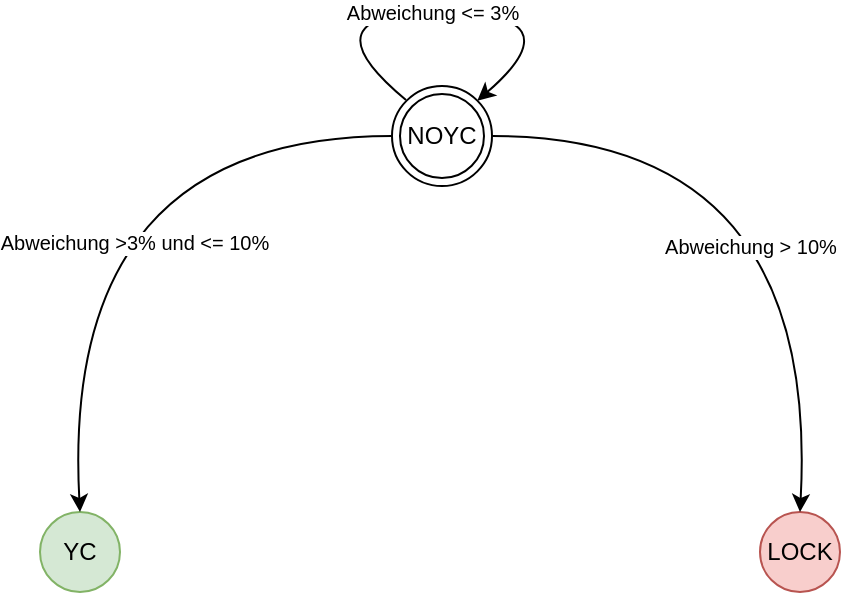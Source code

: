 <mxfile version="10.7.7" type="github"><diagram id="cOEbSdt1bQq5N-bVFhIL" name="Page-1"><mxGraphModel dx="797" dy="437" grid="1" gridSize="10" guides="1" tooltips="1" connect="1" arrows="1" fold="1" page="1" pageScale="1" pageWidth="827" pageHeight="1169" math="0" shadow="0"><root><mxCell id="0"/><mxCell id="1" parent="0"/><mxCell id="bvWmRrxVavX1V19AVzLA-2" value="YC" style="ellipse;whiteSpace=wrap;html=1;aspect=fixed;fillColor=#d5e8d4;strokeColor=#82b366;" parent="1" vertex="1"><mxGeometry x="200" y="560" width="40" height="40" as="geometry"/></mxCell><mxCell id="bvWmRrxVavX1V19AVzLA-3" value="LOCK" style="ellipse;whiteSpace=wrap;html=1;aspect=fixed;fillColor=#f8cecc;strokeColor=#b85450;" parent="1" vertex="1"><mxGeometry x="560" y="560" width="40" height="40" as="geometry"/></mxCell><mxCell id="bvWmRrxVavX1V19AVzLA-9" value="NOYC" style="ellipse;shape=doubleEllipse;whiteSpace=wrap;html=1;aspect=fixed;" parent="1" vertex="1"><mxGeometry x="376" y="347" width="50" height="50" as="geometry"/></mxCell><mxCell id="T2KlPlUSXyegnP8IULmI-26" value="" style="curved=1;endArrow=classic;html=1;entryX=0.5;entryY=0;entryDx=0;entryDy=0;exitX=1;exitY=0.5;exitDx=0;exitDy=0;" edge="1" parent="1" source="bvWmRrxVavX1V19AVzLA-9" target="bvWmRrxVavX1V19AVzLA-3"><mxGeometry width="50" height="50" relative="1" as="geometry"><mxPoint x="370" y="370" as="sourcePoint"/><mxPoint x="130" y="630" as="targetPoint"/><Array as="points"><mxPoint x="590" y="372"/></Array></mxGeometry></mxCell><mxCell id="T2KlPlUSXyegnP8IULmI-33" value="Abweichung &amp;gt; 10%" style="text;html=1;resizable=0;points=[];align=center;verticalAlign=middle;labelBackgroundColor=#ffffff;fontSize=10;" vertex="1" connectable="0" parent="T2KlPlUSXyegnP8IULmI-26"><mxGeometry x="-0.268" y="-55" relative="1" as="geometry"><mxPoint as="offset"/></mxGeometry></mxCell><mxCell id="T2KlPlUSXyegnP8IULmI-28" value="" style="curved=1;endArrow=classic;html=1;fontSize=10;entryX=0.5;entryY=0;entryDx=0;entryDy=0;exitX=0;exitY=0.5;exitDx=0;exitDy=0;" edge="1" parent="1" source="bvWmRrxVavX1V19AVzLA-9" target="bvWmRrxVavX1V19AVzLA-2"><mxGeometry width="50" height="50" relative="1" as="geometry"><mxPoint x="80" y="680" as="sourcePoint"/><mxPoint x="130" y="630" as="targetPoint"/><Array as="points"><mxPoint x="210" y="372"/></Array></mxGeometry></mxCell><mxCell id="T2KlPlUSXyegnP8IULmI-32" value="Abweichung &amp;gt;3% und &amp;lt;= 10%" style="text;html=1;resizable=0;points=[];align=center;verticalAlign=middle;labelBackgroundColor=#ffffff;fontSize=10;" vertex="1" connectable="0" parent="T2KlPlUSXyegnP8IULmI-28"><mxGeometry x="-0.272" y="53" relative="1" as="geometry"><mxPoint as="offset"/></mxGeometry></mxCell><mxCell id="T2KlPlUSXyegnP8IULmI-30" value="" style="curved=1;endArrow=classic;html=1;fontSize=10;entryX=1;entryY=0;entryDx=0;entryDy=0;" edge="1" parent="1" target="bvWmRrxVavX1V19AVzLA-9"><mxGeometry width="50" height="50" relative="1" as="geometry"><mxPoint x="383" y="354" as="sourcePoint"/><mxPoint x="190" y="630" as="targetPoint"/><Array as="points"><mxPoint x="330" y="310"/><mxPoint x="470" y="310"/></Array></mxGeometry></mxCell><mxCell id="T2KlPlUSXyegnP8IULmI-31" value="Abweichung &amp;lt;= 3%" style="text;html=1;resizable=0;points=[];align=center;verticalAlign=middle;labelBackgroundColor=#ffffff;fontSize=10;" vertex="1" connectable="0" parent="T2KlPlUSXyegnP8IULmI-30"><mxGeometry x="-0.028" relative="1" as="geometry"><mxPoint as="offset"/></mxGeometry></mxCell></root></mxGraphModel></diagram></mxfile>